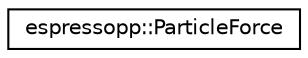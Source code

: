 digraph G
{
  edge [fontname="Helvetica",fontsize="10",labelfontname="Helvetica",labelfontsize="10"];
  node [fontname="Helvetica",fontsize="10",shape=record];
  rankdir="LR";
  Node1 [label="espressopp::ParticleForce",height=0.2,width=0.4,color="black", fillcolor="white", style="filled",URL="$structespressopp_1_1ParticleForce.html",tooltip="force-like properties"];
}
